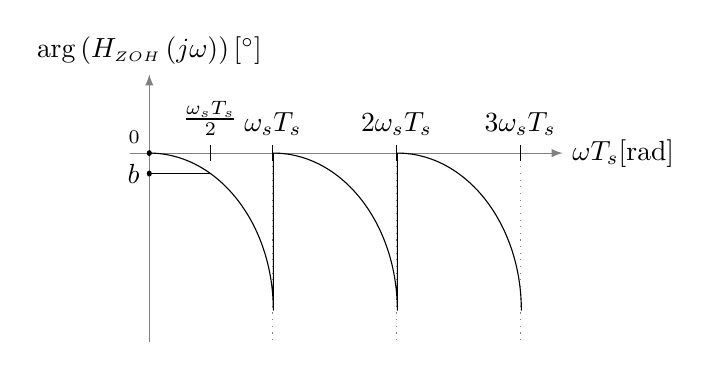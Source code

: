 ﻿\begin{tikzpicture} [yscale=2, xscale=0.25]

% Assi
	\draw[-latex, gray] (-1, 1) -- (21, 1) node[right, black] {$\omega T_s [$rad$]$};
	\draw[-latex, gray] (0, -0.2) -- (0, 1.5) node[above, black] {$\arg\left(H_{{\scriptscriptstyle ZOH}}\left(j\omega\right)\right)[^\circ]$};

% Istanti
	\draw [dotted, gray] (6.28, 1) --++  (0, -1.2);
	\draw (6.28, 1.05) --++ (0, -0.1)
		node [pos=0, above] {$\omega_s T_s$};
	\draw [dotted, gray] (12.56, 1) --++  (0, -1.2);
	\draw (12.56, 1.05) --++ (0, -0.1)
		node [pos=0, above] {$2\omega_s T_s$};
	\draw [dotted, gray] (18.84, 1) --++  (0, -1.2);
	\draw (18.84, 1.05) --++ (0, -0.1)
		node [pos=0, above] {$3\omega_s T_s$};

% Funzione
	\def \Ts {1}
	\draw (0, 1) arc [start angle=90,end angle=0,x radius=6.3,y radius=1]
		--++ (0, 1) arc [start angle=90,end angle=0,x radius=6.3,y radius=1]
		--++ (0, 1) arc [start angle=90,end angle=0,x radius=6.3,y radius=1];
	\filldraw (0, 1) ellipse [x radius=0.1,y radius=0.015] node[above left] {$\scriptstyle0$};

% Approssimazione bassa frequenza
	\draw (3.1, 1.05) --++ (0, -0.1)
		node [pos=0, above] {$\frac{\omega_s T_s}{2}$};
	\draw (0, 0.87) --++ (3.1, 0);
	\filldraw (0, 0.87) ellipse [x radius=0.1,y radius=0.015] node[left] {$b$};
\end{tikzpicture}